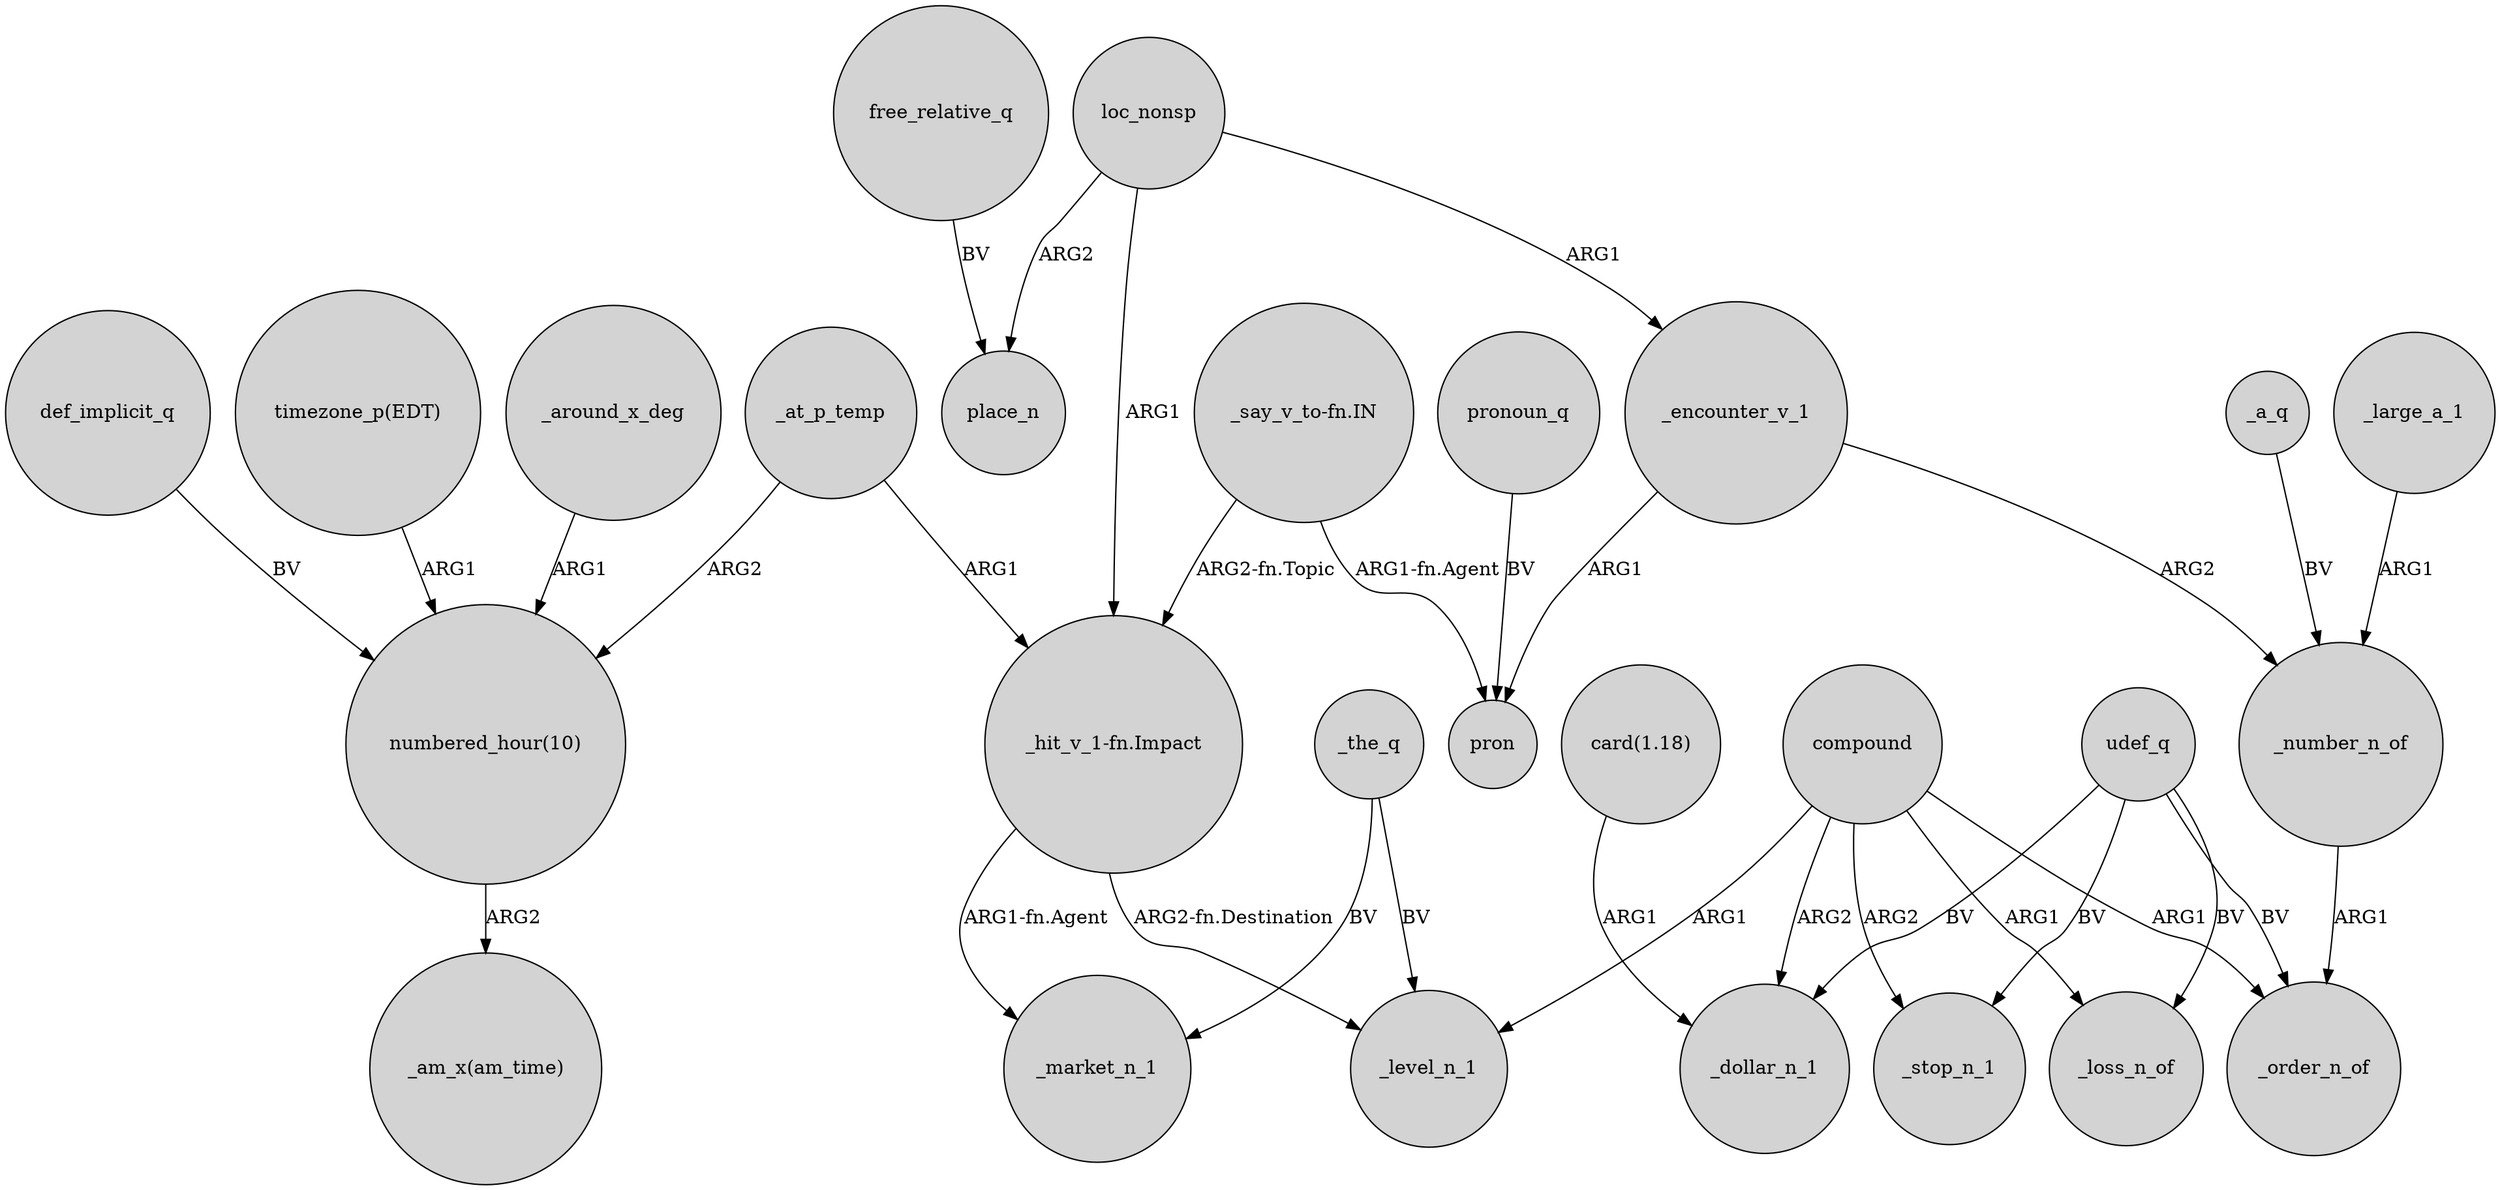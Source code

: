 digraph {
	node [shape=circle style=filled]
	"numbered_hour(10)" -> "_am_x(am_time)" [label=ARG2]
	"_hit_v_1-fn.Impact" -> _market_n_1 [label="ARG1-fn.Agent"]
	_a_q -> _number_n_of [label=BV]
	udef_q -> _order_n_of [label=BV]
	_at_p_temp -> "_hit_v_1-fn.Impact" [label=ARG1]
	_encounter_v_1 -> _number_n_of [label=ARG2]
	_encounter_v_1 -> pron [label=ARG1]
	_the_q -> _level_n_1 [label=BV]
	def_implicit_q -> "numbered_hour(10)" [label=BV]
	udef_q -> _stop_n_1 [label=BV]
	"_hit_v_1-fn.Impact" -> _level_n_1 [label="ARG2-fn.Destination"]
	_at_p_temp -> "numbered_hour(10)" [label=ARG2]
	_large_a_1 -> _number_n_of [label=ARG1]
	"card(1.18)" -> _dollar_n_1 [label=ARG1]
	pronoun_q -> pron [label=BV]
	loc_nonsp -> "_hit_v_1-fn.Impact" [label=ARG1]
	compound -> _order_n_of [label=ARG1]
	compound -> _stop_n_1 [label=ARG2]
	"timezone_p(EDT)" -> "numbered_hour(10)" [label=ARG1]
	_around_x_deg -> "numbered_hour(10)" [label=ARG1]
	"_say_v_to-fn.IN" -> pron [label="ARG1-fn.Agent"]
	_number_n_of -> _order_n_of [label=ARG1]
	loc_nonsp -> place_n [label=ARG2]
	"_say_v_to-fn.IN" -> "_hit_v_1-fn.Impact" [label="ARG2-fn.Topic"]
	compound -> _loss_n_of [label=ARG1]
	free_relative_q -> place_n [label=BV]
	_the_q -> _market_n_1 [label=BV]
	compound -> _level_n_1 [label=ARG1]
	compound -> _dollar_n_1 [label=ARG2]
	loc_nonsp -> _encounter_v_1 [label=ARG1]
	udef_q -> _loss_n_of [label=BV]
	udef_q -> _dollar_n_1 [label=BV]
}
